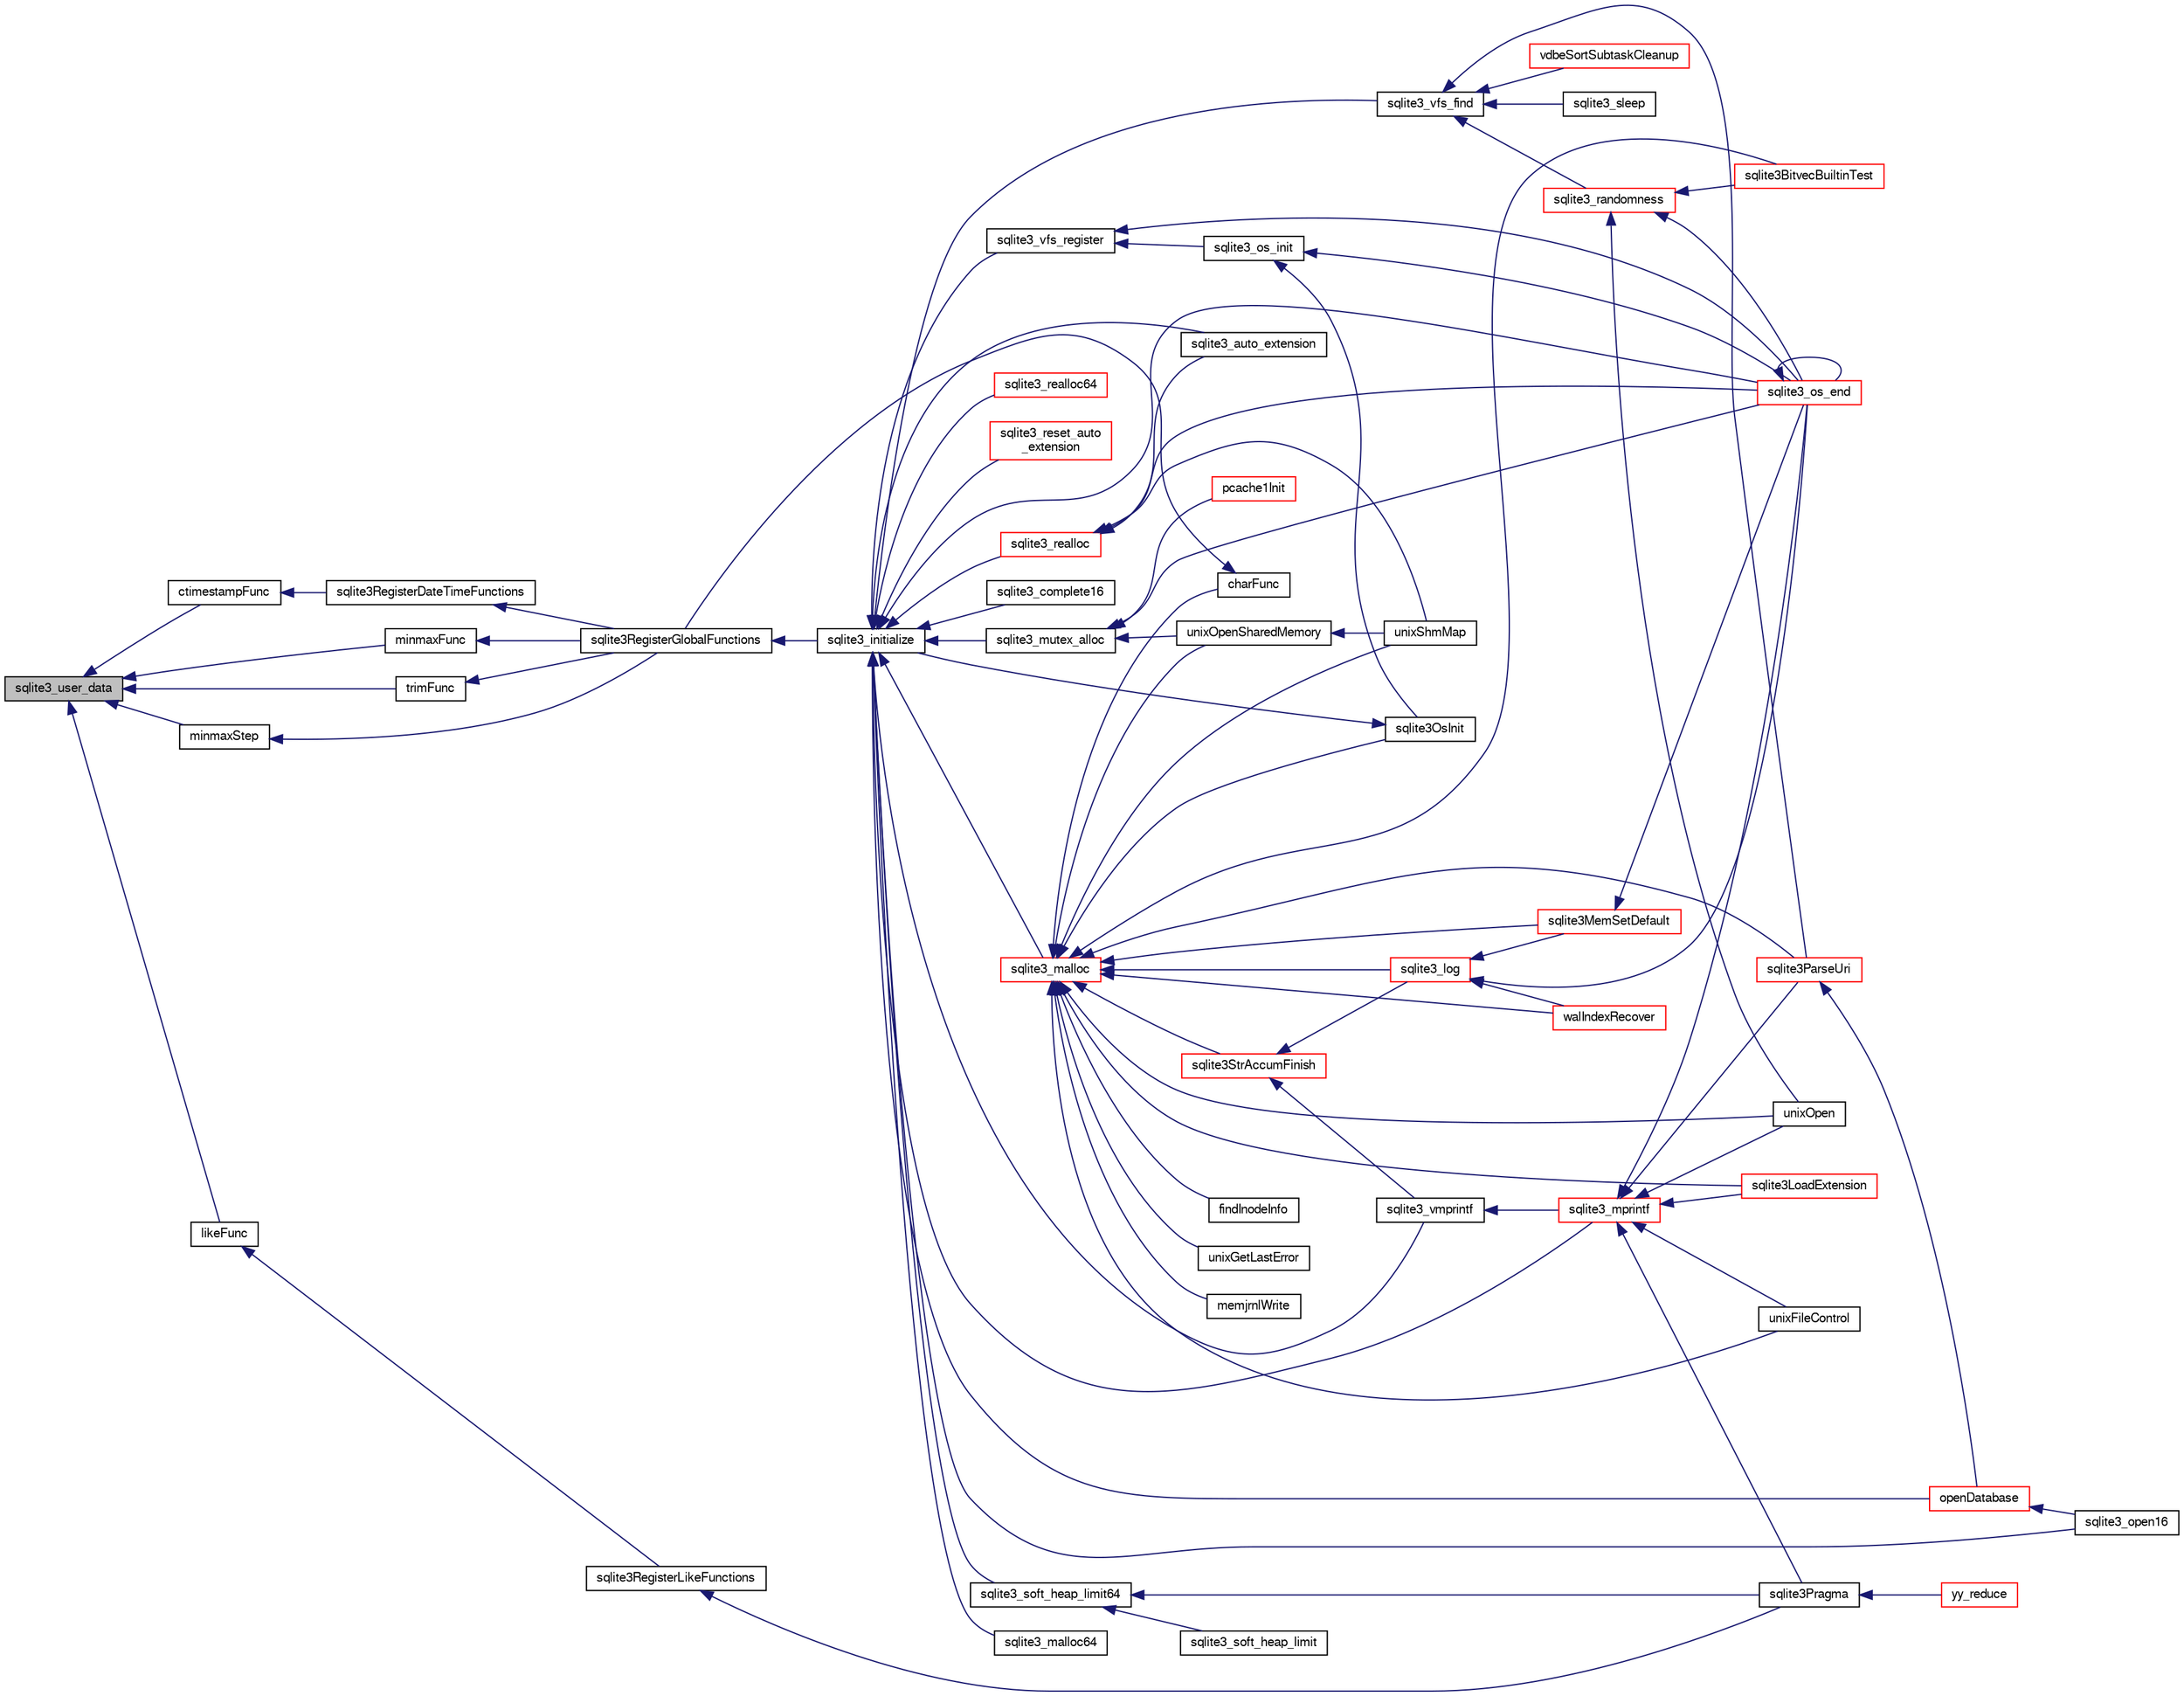digraph "sqlite3_user_data"
{
  edge [fontname="FreeSans",fontsize="10",labelfontname="FreeSans",labelfontsize="10"];
  node [fontname="FreeSans",fontsize="10",shape=record];
  rankdir="LR";
  Node88568 [label="sqlite3_user_data",height=0.2,width=0.4,color="black", fillcolor="grey75", style="filled", fontcolor="black"];
  Node88568 -> Node88569 [dir="back",color="midnightblue",fontsize="10",style="solid",fontname="FreeSans"];
  Node88569 [label="ctimestampFunc",height=0.2,width=0.4,color="black", fillcolor="white", style="filled",URL="$sqlite3_8c.html#af66b08c4ab0dce0ff0c92a61b580f514"];
  Node88569 -> Node88570 [dir="back",color="midnightblue",fontsize="10",style="solid",fontname="FreeSans"];
  Node88570 [label="sqlite3RegisterDateTimeFunctions",height=0.2,width=0.4,color="black", fillcolor="white", style="filled",URL="$sqlite3_8c.html#a44405fdf6c4462912007f6602ecc0bb4"];
  Node88570 -> Node88571 [dir="back",color="midnightblue",fontsize="10",style="solid",fontname="FreeSans"];
  Node88571 [label="sqlite3RegisterGlobalFunctions",height=0.2,width=0.4,color="black", fillcolor="white", style="filled",URL="$sqlite3_8c.html#a9f75bd111010f29e1b8d74344473c4ec"];
  Node88571 -> Node88572 [dir="back",color="midnightblue",fontsize="10",style="solid",fontname="FreeSans"];
  Node88572 [label="sqlite3_initialize",height=0.2,width=0.4,color="black", fillcolor="white", style="filled",URL="$sqlite3_8h.html#ab0c0ee2d5d4cf8b28e9572296a8861df"];
  Node88572 -> Node88573 [dir="back",color="midnightblue",fontsize="10",style="solid",fontname="FreeSans"];
  Node88573 [label="sqlite3_vfs_find",height=0.2,width=0.4,color="black", fillcolor="white", style="filled",URL="$sqlite3_8h.html#ac201a26de3dfa1d6deb8069eb8d95627"];
  Node88573 -> Node88574 [dir="back",color="midnightblue",fontsize="10",style="solid",fontname="FreeSans"];
  Node88574 [label="sqlite3_randomness",height=0.2,width=0.4,color="red", fillcolor="white", style="filled",URL="$sqlite3_8h.html#aa452ad88657d4606e137b09c4e9315c7"];
  Node88574 -> Node88578 [dir="back",color="midnightblue",fontsize="10",style="solid",fontname="FreeSans"];
  Node88578 [label="unixOpen",height=0.2,width=0.4,color="black", fillcolor="white", style="filled",URL="$sqlite3_8c.html#a8ed5efc47b6e14f7805cd1bb9b215775"];
  Node88574 -> Node88579 [dir="back",color="midnightblue",fontsize="10",style="solid",fontname="FreeSans"];
  Node88579 [label="sqlite3_os_end",height=0.2,width=0.4,color="red", fillcolor="white", style="filled",URL="$sqlite3_8h.html#a2288c95881ecca13d994e42b6a958906"];
  Node88579 -> Node88579 [dir="back",color="midnightblue",fontsize="10",style="solid",fontname="FreeSans"];
  Node88574 -> Node88581 [dir="back",color="midnightblue",fontsize="10",style="solid",fontname="FreeSans"];
  Node88581 [label="sqlite3BitvecBuiltinTest",height=0.2,width=0.4,color="red", fillcolor="white", style="filled",URL="$sqlite3_8c.html#a9b4e3e921ce1ede6f10a9106c034ff9b"];
  Node88573 -> Node88977 [dir="back",color="midnightblue",fontsize="10",style="solid",fontname="FreeSans"];
  Node88977 [label="vdbeSortSubtaskCleanup",height=0.2,width=0.4,color="red", fillcolor="white", style="filled",URL="$sqlite3_8c.html#abc8ce4c3ef58cc10f5b27642aab32b30"];
  Node88573 -> Node88980 [dir="back",color="midnightblue",fontsize="10",style="solid",fontname="FreeSans"];
  Node88980 [label="sqlite3ParseUri",height=0.2,width=0.4,color="red", fillcolor="white", style="filled",URL="$sqlite3_8c.html#aaa912f29a67460d8b2186c97056e8767"];
  Node88980 -> Node88823 [dir="back",color="midnightblue",fontsize="10",style="solid",fontname="FreeSans"];
  Node88823 [label="openDatabase",height=0.2,width=0.4,color="red", fillcolor="white", style="filled",URL="$sqlite3_8c.html#a6a9c3bc3a64234e863413f41db473758"];
  Node88823 -> Node88826 [dir="back",color="midnightblue",fontsize="10",style="solid",fontname="FreeSans"];
  Node88826 [label="sqlite3_open16",height=0.2,width=0.4,color="black", fillcolor="white", style="filled",URL="$sqlite3_8h.html#adbc401bb96713f32e553db32f6f3ca33"];
  Node88573 -> Node88981 [dir="back",color="midnightblue",fontsize="10",style="solid",fontname="FreeSans"];
  Node88981 [label="sqlite3_sleep",height=0.2,width=0.4,color="black", fillcolor="white", style="filled",URL="$sqlite3_8h.html#ad0c133ddbbecb6433f3c6ebef8966efa"];
  Node88572 -> Node88982 [dir="back",color="midnightblue",fontsize="10",style="solid",fontname="FreeSans"];
  Node88982 [label="sqlite3_vfs_register",height=0.2,width=0.4,color="black", fillcolor="white", style="filled",URL="$sqlite3_8h.html#a7184b289ccd4c4c7200589137d88c4ae"];
  Node88982 -> Node88983 [dir="back",color="midnightblue",fontsize="10",style="solid",fontname="FreeSans"];
  Node88983 [label="sqlite3_os_init",height=0.2,width=0.4,color="black", fillcolor="white", style="filled",URL="$sqlite3_8h.html#acebc2290d00a32d3afe2361f2979038b"];
  Node88983 -> Node88984 [dir="back",color="midnightblue",fontsize="10",style="solid",fontname="FreeSans"];
  Node88984 [label="sqlite3OsInit",height=0.2,width=0.4,color="black", fillcolor="white", style="filled",URL="$sqlite3_8c.html#afeaa886fe1ca086a30fd278b1d069762"];
  Node88984 -> Node88572 [dir="back",color="midnightblue",fontsize="10",style="solid",fontname="FreeSans"];
  Node88983 -> Node88579 [dir="back",color="midnightblue",fontsize="10",style="solid",fontname="FreeSans"];
  Node88982 -> Node88579 [dir="back",color="midnightblue",fontsize="10",style="solid",fontname="FreeSans"];
  Node88572 -> Node88985 [dir="back",color="midnightblue",fontsize="10",style="solid",fontname="FreeSans"];
  Node88985 [label="sqlite3_mutex_alloc",height=0.2,width=0.4,color="black", fillcolor="white", style="filled",URL="$sqlite3_8h.html#aa3f89418cd18e99596435c958b29b650"];
  Node88985 -> Node88986 [dir="back",color="midnightblue",fontsize="10",style="solid",fontname="FreeSans"];
  Node88986 [label="unixOpenSharedMemory",height=0.2,width=0.4,color="black", fillcolor="white", style="filled",URL="$sqlite3_8c.html#a30775afa2e08ca6ddc7853326afed7c7"];
  Node88986 -> Node88987 [dir="back",color="midnightblue",fontsize="10",style="solid",fontname="FreeSans"];
  Node88987 [label="unixShmMap",height=0.2,width=0.4,color="black", fillcolor="white", style="filled",URL="$sqlite3_8c.html#aeaa77f0ab08a4f4ee5f86e8c9727e974"];
  Node88985 -> Node88579 [dir="back",color="midnightblue",fontsize="10",style="solid",fontname="FreeSans"];
  Node88985 -> Node88988 [dir="back",color="midnightblue",fontsize="10",style="solid",fontname="FreeSans"];
  Node88988 [label="pcache1Init",height=0.2,width=0.4,color="red", fillcolor="white", style="filled",URL="$sqlite3_8c.html#a05e9c1daf3dd812db1d769b69b20e069"];
  Node88572 -> Node89058 [dir="back",color="midnightblue",fontsize="10",style="solid",fontname="FreeSans"];
  Node89058 [label="sqlite3_soft_heap_limit64",height=0.2,width=0.4,color="black", fillcolor="white", style="filled",URL="$sqlite3_8h.html#ab37b3a4d1652e3acb2c43d1252e6b852"];
  Node89058 -> Node89059 [dir="back",color="midnightblue",fontsize="10",style="solid",fontname="FreeSans"];
  Node89059 [label="sqlite3_soft_heap_limit",height=0.2,width=0.4,color="black", fillcolor="white", style="filled",URL="$sqlite3_8h.html#a18c3472581de3072201723e798524fdc"];
  Node89058 -> Node88666 [dir="back",color="midnightblue",fontsize="10",style="solid",fontname="FreeSans"];
  Node88666 [label="sqlite3Pragma",height=0.2,width=0.4,color="black", fillcolor="white", style="filled",URL="$sqlite3_8c.html#a111391370f58f8e6a6eca51fd34d62ed"];
  Node88666 -> Node88618 [dir="back",color="midnightblue",fontsize="10",style="solid",fontname="FreeSans"];
  Node88618 [label="yy_reduce",height=0.2,width=0.4,color="red", fillcolor="white", style="filled",URL="$sqlite3_8c.html#a7c419a9b25711c666a9a2449ef377f14"];
  Node88572 -> Node89060 [dir="back",color="midnightblue",fontsize="10",style="solid",fontname="FreeSans"];
  Node89060 [label="sqlite3_malloc",height=0.2,width=0.4,color="red", fillcolor="white", style="filled",URL="$sqlite3_8h.html#a510e31845345737f17d86ce0b2328356"];
  Node89060 -> Node88984 [dir="back",color="midnightblue",fontsize="10",style="solid",fontname="FreeSans"];
  Node89060 -> Node89056 [dir="back",color="midnightblue",fontsize="10",style="solid",fontname="FreeSans"];
  Node89056 [label="sqlite3MemSetDefault",height=0.2,width=0.4,color="red", fillcolor="white", style="filled",URL="$sqlite3_8c.html#a162fbfd727e92c5f8f72625b5ff62549"];
  Node89056 -> Node88579 [dir="back",color="midnightblue",fontsize="10",style="solid",fontname="FreeSans"];
  Node89060 -> Node89061 [dir="back",color="midnightblue",fontsize="10",style="solid",fontname="FreeSans"];
  Node89061 [label="sqlite3StrAccumFinish",height=0.2,width=0.4,color="red", fillcolor="white", style="filled",URL="$sqlite3_8c.html#adb7f26b10ac1b847db6f000ef4c2e2ba"];
  Node89061 -> Node89135 [dir="back",color="midnightblue",fontsize="10",style="solid",fontname="FreeSans"];
  Node89135 [label="sqlite3_vmprintf",height=0.2,width=0.4,color="black", fillcolor="white", style="filled",URL="$sqlite3_8h.html#ac240de67ddf003828f16a6d9dd3fa3ca"];
  Node89135 -> Node89136 [dir="back",color="midnightblue",fontsize="10",style="solid",fontname="FreeSans"];
  Node89136 [label="sqlite3_mprintf",height=0.2,width=0.4,color="red", fillcolor="white", style="filled",URL="$sqlite3_8h.html#a9533933e57f7ccbb48c32041ce3a8862"];
  Node89136 -> Node88577 [dir="back",color="midnightblue",fontsize="10",style="solid",fontname="FreeSans"];
  Node88577 [label="unixFileControl",height=0.2,width=0.4,color="black", fillcolor="white", style="filled",URL="$sqlite3_8c.html#ad71f213fa385cc58f307cefd953c03ae"];
  Node89136 -> Node88578 [dir="back",color="midnightblue",fontsize="10",style="solid",fontname="FreeSans"];
  Node89136 -> Node88579 [dir="back",color="midnightblue",fontsize="10",style="solid",fontname="FreeSans"];
  Node89136 -> Node89139 [dir="back",color="midnightblue",fontsize="10",style="solid",fontname="FreeSans"];
  Node89139 [label="sqlite3LoadExtension",height=0.2,width=0.4,color="red", fillcolor="white", style="filled",URL="$sqlite3_8c.html#a3b46232455de4779a67c63b2c9004245"];
  Node89136 -> Node88666 [dir="back",color="midnightblue",fontsize="10",style="solid",fontname="FreeSans"];
  Node89136 -> Node88980 [dir="back",color="midnightblue",fontsize="10",style="solid",fontname="FreeSans"];
  Node89061 -> Node89244 [dir="back",color="midnightblue",fontsize="10",style="solid",fontname="FreeSans"];
  Node89244 [label="sqlite3_log",height=0.2,width=0.4,color="red", fillcolor="white", style="filled",URL="$sqlite3_8h.html#a298c9699bf9c143662c6b1fec4b2dc3b"];
  Node89244 -> Node89056 [dir="back",color="midnightblue",fontsize="10",style="solid",fontname="FreeSans"];
  Node89244 -> Node88579 [dir="back",color="midnightblue",fontsize="10",style="solid",fontname="FreeSans"];
  Node89244 -> Node89172 [dir="back",color="midnightblue",fontsize="10",style="solid",fontname="FreeSans"];
  Node89172 [label="walIndexRecover",height=0.2,width=0.4,color="red", fillcolor="white", style="filled",URL="$sqlite3_8c.html#ab4ee99f3710323acbeb6c495dd18d205"];
  Node89060 -> Node89244 [dir="back",color="midnightblue",fontsize="10",style="solid",fontname="FreeSans"];
  Node89060 -> Node89323 [dir="back",color="midnightblue",fontsize="10",style="solid",fontname="FreeSans"];
  Node89323 [label="findInodeInfo",height=0.2,width=0.4,color="black", fillcolor="white", style="filled",URL="$sqlite3_8c.html#ac92c39062e69a79c4a62dfd55242c782"];
  Node89060 -> Node88577 [dir="back",color="midnightblue",fontsize="10",style="solid",fontname="FreeSans"];
  Node89060 -> Node88986 [dir="back",color="midnightblue",fontsize="10",style="solid",fontname="FreeSans"];
  Node89060 -> Node88987 [dir="back",color="midnightblue",fontsize="10",style="solid",fontname="FreeSans"];
  Node89060 -> Node88578 [dir="back",color="midnightblue",fontsize="10",style="solid",fontname="FreeSans"];
  Node89060 -> Node89155 [dir="back",color="midnightblue",fontsize="10",style="solid",fontname="FreeSans"];
  Node89155 [label="unixGetLastError",height=0.2,width=0.4,color="black", fillcolor="white", style="filled",URL="$sqlite3_8c.html#aed1e42f49d74b419c3c85b559dd61240"];
  Node89060 -> Node88581 [dir="back",color="midnightblue",fontsize="10",style="solid",fontname="FreeSans"];
  Node89060 -> Node89172 [dir="back",color="midnightblue",fontsize="10",style="solid",fontname="FreeSans"];
  Node89060 -> Node89324 [dir="back",color="midnightblue",fontsize="10",style="solid",fontname="FreeSans"];
  Node89324 [label="memjrnlWrite",height=0.2,width=0.4,color="black", fillcolor="white", style="filled",URL="$sqlite3_8c.html#af8bd7d5d7eafce5542f8de300a120c47"];
  Node89060 -> Node89325 [dir="back",color="midnightblue",fontsize="10",style="solid",fontname="FreeSans"];
  Node89325 [label="charFunc",height=0.2,width=0.4,color="black", fillcolor="white", style="filled",URL="$sqlite3_8c.html#ab9b72ce47fcea3c3b92e816435a0fd91"];
  Node89325 -> Node88571 [dir="back",color="midnightblue",fontsize="10",style="solid",fontname="FreeSans"];
  Node89060 -> Node89139 [dir="back",color="midnightblue",fontsize="10",style="solid",fontname="FreeSans"];
  Node89060 -> Node88980 [dir="back",color="midnightblue",fontsize="10",style="solid",fontname="FreeSans"];
  Node88572 -> Node89326 [dir="back",color="midnightblue",fontsize="10",style="solid",fontname="FreeSans"];
  Node89326 [label="sqlite3_malloc64",height=0.2,width=0.4,color="black", fillcolor="white", style="filled",URL="$sqlite3_8h.html#a12b7ee85e539ea28c130c5c75b96a82a"];
  Node88572 -> Node89327 [dir="back",color="midnightblue",fontsize="10",style="solid",fontname="FreeSans"];
  Node89327 [label="sqlite3_realloc",height=0.2,width=0.4,color="red", fillcolor="white", style="filled",URL="$sqlite3_8h.html#a627f0eeface58024ef47403d8cc76b35"];
  Node89327 -> Node88987 [dir="back",color="midnightblue",fontsize="10",style="solid",fontname="FreeSans"];
  Node89327 -> Node88579 [dir="back",color="midnightblue",fontsize="10",style="solid",fontname="FreeSans"];
  Node89327 -> Node89343 [dir="back",color="midnightblue",fontsize="10",style="solid",fontname="FreeSans"];
  Node89343 [label="sqlite3_auto_extension",height=0.2,width=0.4,color="black", fillcolor="white", style="filled",URL="$sqlite3_8h.html#a85a95b45e94f6bcd52aa39b6acdb36d7"];
  Node88572 -> Node89345 [dir="back",color="midnightblue",fontsize="10",style="solid",fontname="FreeSans"];
  Node89345 [label="sqlite3_realloc64",height=0.2,width=0.4,color="red", fillcolor="white", style="filled",URL="$sqlite3_8h.html#afe88c85e9f864a3fd92941cad197245d"];
  Node88572 -> Node89135 [dir="back",color="midnightblue",fontsize="10",style="solid",fontname="FreeSans"];
  Node88572 -> Node89136 [dir="back",color="midnightblue",fontsize="10",style="solid",fontname="FreeSans"];
  Node88572 -> Node88579 [dir="back",color="midnightblue",fontsize="10",style="solid",fontname="FreeSans"];
  Node88572 -> Node89343 [dir="back",color="midnightblue",fontsize="10",style="solid",fontname="FreeSans"];
  Node88572 -> Node89445 [dir="back",color="midnightblue",fontsize="10",style="solid",fontname="FreeSans"];
  Node89445 [label="sqlite3_reset_auto\l_extension",height=0.2,width=0.4,color="red", fillcolor="white", style="filled",URL="$sqlite3_8h.html#ac33f4064ae6690cada7bdc89e8153ffc"];
  Node88572 -> Node89310 [dir="back",color="midnightblue",fontsize="10",style="solid",fontname="FreeSans"];
  Node89310 [label="sqlite3_complete16",height=0.2,width=0.4,color="black", fillcolor="white", style="filled",URL="$sqlite3_8h.html#a3260341c2ef82787acca48414a1d03a1"];
  Node88572 -> Node88823 [dir="back",color="midnightblue",fontsize="10",style="solid",fontname="FreeSans"];
  Node88572 -> Node88826 [dir="back",color="midnightblue",fontsize="10",style="solid",fontname="FreeSans"];
  Node88568 -> Node89230 [dir="back",color="midnightblue",fontsize="10",style="solid",fontname="FreeSans"];
  Node89230 [label="minmaxFunc",height=0.2,width=0.4,color="black", fillcolor="white", style="filled",URL="$sqlite3_8c.html#a4d00f48b948fd73cb70bcfd1efc0bfb0"];
  Node89230 -> Node88571 [dir="back",color="midnightblue",fontsize="10",style="solid",fontname="FreeSans"];
  Node88568 -> Node89194 [dir="back",color="midnightblue",fontsize="10",style="solid",fontname="FreeSans"];
  Node89194 [label="likeFunc",height=0.2,width=0.4,color="black", fillcolor="white", style="filled",URL="$sqlite3_8c.html#a066cc91be49c444497acfa7f2e7dfbd3"];
  Node89194 -> Node89090 [dir="back",color="midnightblue",fontsize="10",style="solid",fontname="FreeSans"];
  Node89090 [label="sqlite3RegisterLikeFunctions",height=0.2,width=0.4,color="black", fillcolor="white", style="filled",URL="$sqlite3_8c.html#a8d807e0e5709528765edfc75696dbdb5"];
  Node89090 -> Node88666 [dir="back",color="midnightblue",fontsize="10",style="solid",fontname="FreeSans"];
  Node88568 -> Node89198 [dir="back",color="midnightblue",fontsize="10",style="solid",fontname="FreeSans"];
  Node89198 [label="trimFunc",height=0.2,width=0.4,color="black", fillcolor="white", style="filled",URL="$sqlite3_8c.html#afad56dbe7f08139a630156e644b14704"];
  Node89198 -> Node88571 [dir="back",color="midnightblue",fontsize="10",style="solid",fontname="FreeSans"];
  Node88568 -> Node89232 [dir="back",color="midnightblue",fontsize="10",style="solid",fontname="FreeSans"];
  Node89232 [label="minmaxStep",height=0.2,width=0.4,color="black", fillcolor="white", style="filled",URL="$sqlite3_8c.html#a5b4c0da0f3b61d7ff25ebd30aa22cca4"];
  Node89232 -> Node88571 [dir="back",color="midnightblue",fontsize="10",style="solid",fontname="FreeSans"];
}
